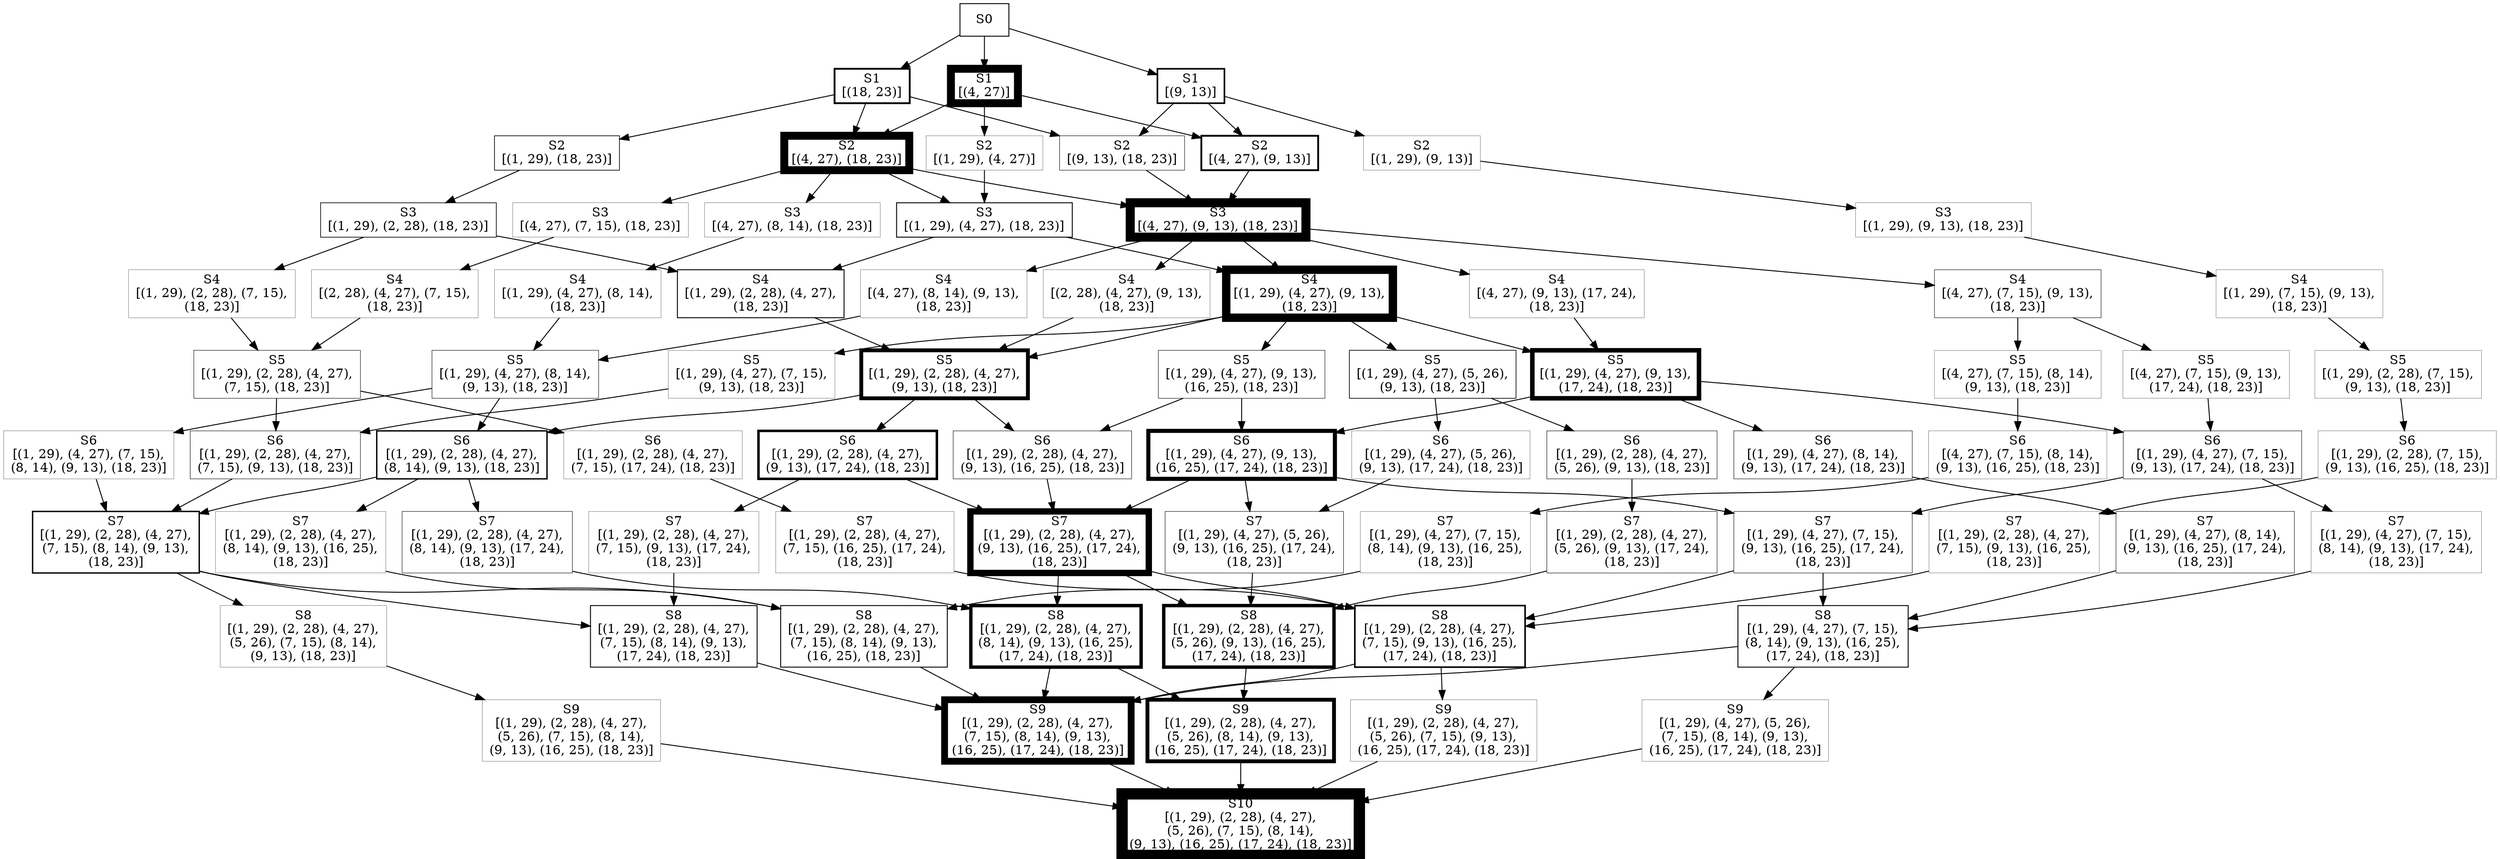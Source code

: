 digraph G {
node [shape=box];
"S0" -> "S1\n[(18, 23)]" [penwidth=1];
"S0" -> "S1\n[(4, 27)]" [penwidth=1];
"S0" -> "S1\n[(9, 13)]" [penwidth=1];
"S1\n[(18, 23)]" [penwidth=2.0];
"S1\n[(18, 23)]" -> "S2\n[(1, 29), (18, 23)]";
"S1\n[(18, 23)]" -> "S2\n[(9, 13), (18, 23)]";
"S1\n[(18, 23)]" -> "S2\n[(4, 27), (18, 23)]";
"S1\n[(4, 27)]" [penwidth=8.75];
"S1\n[(4, 27)]" -> "S2\n[(4, 27), (18, 23)]";
"S1\n[(4, 27)]" -> "S2\n[(4, 27), (9, 13)]";
"S1\n[(4, 27)]" -> "S2\n[(1, 29), (4, 27)]";
"S1\n[(9, 13)]" [penwidth=1.75];
"S1\n[(9, 13)]" -> "S2\n[(4, 27), (9, 13)]";
"S1\n[(9, 13)]" -> "S2\n[(1, 29), (9, 13)]";
"S1\n[(9, 13)]" -> "S2\n[(9, 13), (18, 23)]";
"S2\n[(9, 13), (18, 23)]" [penwidth=0.5];
"S2\n[(9, 13), (18, 23)]" -> "S3\n[(4, 27), (9, 13), (18, 23)]";
"S2\n[(4, 27), (18, 23)]" [penwidth=8.75];
"S2\n[(4, 27), (18, 23)]" -> "S3\n[(1, 29), (4, 27), (18, 23)]";
"S2\n[(4, 27), (18, 23)]" -> "S3\n[(4, 27), (9, 13), (18, 23)]";
"S2\n[(4, 27), (18, 23)]" -> "S3\n[(4, 27), (8, 14), (18, 23)]";
"S2\n[(4, 27), (18, 23)]" -> "S3\n[(4, 27), (7, 15), (18, 23)]";
"S2\n[(1, 29), (4, 27)]" [penwidth=0.25];
"S2\n[(1, 29), (4, 27)]" -> "S3\n[(1, 29), (4, 27), (18, 23)]";
"S2\n[(1, 29), (9, 13)]" [penwidth=0.25];
"S2\n[(1, 29), (9, 13)]" -> "S3\n[(1, 29), (9, 13), (18, 23)]";
"S2\n[(1, 29), (18, 23)]" [penwidth=0.75];
"S2\n[(1, 29), (18, 23)]" -> "S3\n[(1, 29), (2, 28), (18, 23)]";
"S2\n[(4, 27), (9, 13)]" [penwidth=2.0];
"S2\n[(4, 27), (9, 13)]" -> "S3\n[(4, 27), (9, 13), (18, 23)]";
"S3\n[(1, 29), (9, 13), (18, 23)]" [penwidth=0.25];
"S3\n[(1, 29), (9, 13), (18, 23)]" -> "S4\n[(1, 29), (7, 15), (9, 13),\n(18, 23)]";
"S3\n[(1, 29), (2, 28), (18, 23)]" [penwidth=0.75];
"S3\n[(1, 29), (2, 28), (18, 23)]" -> "S4\n[(1, 29), (2, 28), (7, 15),\n(18, 23)]";
"S3\n[(1, 29), (2, 28), (18, 23)]" -> "S4\n[(1, 29), (2, 28), (4, 27),\n(18, 23)]";
"S3\n[(4, 27), (7, 15), (18, 23)]" [penwidth=0.25];
"S3\n[(4, 27), (7, 15), (18, 23)]" -> "S4\n[(2, 28), (4, 27), (7, 15),\n(18, 23)]";
"S3\n[(1, 29), (4, 27), (18, 23)]" [penwidth=1.0];
"S3\n[(1, 29), (4, 27), (18, 23)]" -> "S4\n[(1, 29), (2, 28), (4, 27),\n(18, 23)]";
"S3\n[(1, 29), (4, 27), (18, 23)]" -> "S4\n[(1, 29), (4, 27), (9, 13),\n(18, 23)]";
"S3\n[(4, 27), (9, 13), (18, 23)]" [penwidth=10.0];
"S3\n[(4, 27), (9, 13), (18, 23)]" -> "S4\n[(1, 29), (4, 27), (9, 13),\n(18, 23)]";
"S3\n[(4, 27), (9, 13), (18, 23)]" -> "S4\n[(4, 27), (8, 14), (9, 13),\n(18, 23)]";
"S3\n[(4, 27), (9, 13), (18, 23)]" -> "S4\n[(2, 28), (4, 27), (9, 13),\n(18, 23)]";
"S3\n[(4, 27), (9, 13), (18, 23)]" -> "S4\n[(4, 27), (7, 15), (9, 13),\n(18, 23)]";
"S3\n[(4, 27), (9, 13), (18, 23)]" -> "S4\n[(4, 27), (9, 13), (17, 24),\n(18, 23)]";
"S3\n[(4, 27), (8, 14), (18, 23)]" [penwidth=0.25];
"S3\n[(4, 27), (8, 14), (18, 23)]" -> "S4\n[(1, 29), (4, 27), (8, 14),\n(18, 23)]";
"S4\n[(1, 29), (4, 27), (8, 14),\n(18, 23)]" [penwidth=0.25];
"S4\n[(1, 29), (4, 27), (8, 14),\n(18, 23)]" -> "S5\n[(1, 29), (4, 27), (8, 14),\n(9, 13), (18, 23)]";
"S4\n[(2, 28), (4, 27), (7, 15),\n(18, 23)]" [penwidth=0.25];
"S4\n[(2, 28), (4, 27), (7, 15),\n(18, 23)]" -> "S5\n[(1, 29), (2, 28), (4, 27),\n(7, 15), (18, 23)]";
"S4\n[(1, 29), (4, 27), (9, 13),\n(18, 23)]" [penwidth=9.25];
"S4\n[(1, 29), (4, 27), (9, 13),\n(18, 23)]" -> "S5\n[(1, 29), (2, 28), (4, 27),\n(9, 13), (18, 23)]";
"S4\n[(1, 29), (4, 27), (9, 13),\n(18, 23)]" -> "S5\n[(1, 29), (4, 27), (7, 15),\n(9, 13), (18, 23)]";
"S4\n[(1, 29), (4, 27), (9, 13),\n(18, 23)]" -> "S5\n[(1, 29), (4, 27), (9, 13),\n(16, 25), (18, 23)]";
"S4\n[(1, 29), (4, 27), (9, 13),\n(18, 23)]" -> "S5\n[(1, 29), (4, 27), (9, 13),\n(17, 24), (18, 23)]";
"S4\n[(1, 29), (4, 27), (9, 13),\n(18, 23)]" -> "S5\n[(1, 29), (4, 27), (5, 26),\n(9, 13), (18, 23)]";
"S4\n[(1, 29), (7, 15), (9, 13),\n(18, 23)]" [penwidth=0.25];
"S4\n[(1, 29), (7, 15), (9, 13),\n(18, 23)]" -> "S5\n[(1, 29), (2, 28), (7, 15),\n(9, 13), (18, 23)]";
"S4\n[(4, 27), (7, 15), (9, 13),\n(18, 23)]" [penwidth=0.5];
"S4\n[(4, 27), (7, 15), (9, 13),\n(18, 23)]" -> "S5\n[(4, 27), (7, 15), (8, 14),\n(9, 13), (18, 23)]";
"S4\n[(4, 27), (7, 15), (9, 13),\n(18, 23)]" -> "S5\n[(4, 27), (7, 15), (9, 13),\n(17, 24), (18, 23)]";
"S4\n[(2, 28), (4, 27), (9, 13),\n(18, 23)]" [penwidth=0.25];
"S4\n[(2, 28), (4, 27), (9, 13),\n(18, 23)]" -> "S5\n[(1, 29), (2, 28), (4, 27),\n(9, 13), (18, 23)]";
"S4\n[(1, 29), (2, 28), (4, 27),\n(18, 23)]" [penwidth=1.0];
"S4\n[(1, 29), (2, 28), (4, 27),\n(18, 23)]" -> "S5\n[(1, 29), (2, 28), (4, 27),\n(9, 13), (18, 23)]";
"S4\n[(1, 29), (2, 28), (7, 15),\n(18, 23)]" [penwidth=0.25];
"S4\n[(1, 29), (2, 28), (7, 15),\n(18, 23)]" -> "S5\n[(1, 29), (2, 28), (4, 27),\n(7, 15), (18, 23)]";
"S4\n[(4, 27), (9, 13), (17, 24),\n(18, 23)]" [penwidth=0.25];
"S4\n[(4, 27), (9, 13), (17, 24),\n(18, 23)]" -> "S5\n[(1, 29), (4, 27), (9, 13),\n(17, 24), (18, 23)]";
"S4\n[(4, 27), (8, 14), (9, 13),\n(18, 23)]" [penwidth=0.25];
"S4\n[(4, 27), (8, 14), (9, 13),\n(18, 23)]" -> "S5\n[(1, 29), (4, 27), (8, 14),\n(9, 13), (18, 23)]";
"S5\n[(4, 27), (7, 15), (9, 13),\n(17, 24), (18, 23)]" [penwidth=0.25];
"S5\n[(4, 27), (7, 15), (9, 13),\n(17, 24), (18, 23)]" -> "S6\n[(1, 29), (4, 27), (7, 15),\n(9, 13), (17, 24), (18, 23)]";
"S5\n[(1, 29), (2, 28), (7, 15),\n(9, 13), (18, 23)]" [penwidth=0.25];
"S5\n[(1, 29), (2, 28), (7, 15),\n(9, 13), (18, 23)]" -> "S6\n[(1, 29), (2, 28), (7, 15),\n(9, 13), (16, 25), (18, 23)]";
"S5\n[(1, 29), (2, 28), (4, 27),\n(9, 13), (18, 23)]" [penwidth=4.25];
"S5\n[(1, 29), (2, 28), (4, 27),\n(9, 13), (18, 23)]" -> "S6\n[(1, 29), (2, 28), (4, 27),\n(8, 14), (9, 13), (18, 23)]";
"S5\n[(1, 29), (2, 28), (4, 27),\n(9, 13), (18, 23)]" -> "S6\n[(1, 29), (2, 28), (4, 27),\n(9, 13), (17, 24), (18, 23)]";
"S5\n[(1, 29), (2, 28), (4, 27),\n(9, 13), (18, 23)]" -> "S6\n[(1, 29), (2, 28), (4, 27),\n(9, 13), (16, 25), (18, 23)]";
"S5\n[(1, 29), (4, 27), (9, 13),\n(16, 25), (18, 23)]" [penwidth=0.5];
"S5\n[(1, 29), (4, 27), (9, 13),\n(16, 25), (18, 23)]" -> "S6\n[(1, 29), (2, 28), (4, 27),\n(9, 13), (16, 25), (18, 23)]";
"S5\n[(1, 29), (4, 27), (9, 13),\n(16, 25), (18, 23)]" -> "S6\n[(1, 29), (4, 27), (9, 13),\n(16, 25), (17, 24), (18, 23)]";
"S5\n[(1, 29), (4, 27), (9, 13),\n(17, 24), (18, 23)]" [penwidth=5.0];
"S5\n[(1, 29), (4, 27), (9, 13),\n(17, 24), (18, 23)]" -> "S6\n[(1, 29), (4, 27), (7, 15),\n(9, 13), (17, 24), (18, 23)]";
"S5\n[(1, 29), (4, 27), (9, 13),\n(17, 24), (18, 23)]" -> "S6\n[(1, 29), (4, 27), (9, 13),\n(16, 25), (17, 24), (18, 23)]";
"S5\n[(1, 29), (4, 27), (9, 13),\n(17, 24), (18, 23)]" -> "S6\n[(1, 29), (4, 27), (8, 14),\n(9, 13), (17, 24), (18, 23)]";
"S5\n[(1, 29), (4, 27), (7, 15),\n(9, 13), (18, 23)]" [penwidth=0.25];
"S5\n[(1, 29), (4, 27), (7, 15),\n(9, 13), (18, 23)]" -> "S6\n[(1, 29), (2, 28), (4, 27),\n(7, 15), (9, 13), (18, 23)]";
"S5\n[(1, 29), (4, 27), (8, 14),\n(9, 13), (18, 23)]" [penwidth=0.5];
"S5\n[(1, 29), (4, 27), (8, 14),\n(9, 13), (18, 23)]" -> "S6\n[(1, 29), (2, 28), (4, 27),\n(8, 14), (9, 13), (18, 23)]";
"S5\n[(1, 29), (4, 27), (8, 14),\n(9, 13), (18, 23)]" -> "S6\n[(1, 29), (4, 27), (7, 15),\n(8, 14), (9, 13), (18, 23)]";
"S5\n[(1, 29), (2, 28), (4, 27),\n(7, 15), (18, 23)]" [penwidth=0.5];
"S5\n[(1, 29), (2, 28), (4, 27),\n(7, 15), (18, 23)]" -> "S6\n[(1, 29), (2, 28), (4, 27),\n(7, 15), (9, 13), (18, 23)]";
"S5\n[(1, 29), (2, 28), (4, 27),\n(7, 15), (18, 23)]" -> "S6\n[(1, 29), (2, 28), (4, 27),\n(7, 15), (17, 24), (18, 23)]";
"S5\n[(1, 29), (4, 27), (5, 26),\n(9, 13), (18, 23)]" [penwidth=0.75];
"S5\n[(1, 29), (4, 27), (5, 26),\n(9, 13), (18, 23)]" -> "S6\n[(1, 29), (2, 28), (4, 27),\n(5, 26), (9, 13), (18, 23)]";
"S5\n[(1, 29), (4, 27), (5, 26),\n(9, 13), (18, 23)]" -> "S6\n[(1, 29), (4, 27), (5, 26),\n(9, 13), (17, 24), (18, 23)]";
"S5\n[(4, 27), (7, 15), (8, 14),\n(9, 13), (18, 23)]" [penwidth=0.25];
"S5\n[(4, 27), (7, 15), (8, 14),\n(9, 13), (18, 23)]" -> "S6\n[(4, 27), (7, 15), (8, 14),\n(9, 13), (16, 25), (18, 23)]";
"S6\n[(1, 29), (2, 28), (4, 27),\n(9, 13), (16, 25), (18, 23)]" [penwidth=0.5];
"S6\n[(1, 29), (2, 28), (4, 27),\n(9, 13), (16, 25), (18, 23)]" -> "S7\n[(1, 29), (2, 28), (4, 27),\n(9, 13), (16, 25), (17, 24),\n(18, 23)]";
"S6\n[(1, 29), (2, 28), (4, 27),\n(7, 15), (9, 13), (18, 23)]" [penwidth=0.5];
"S6\n[(1, 29), (2, 28), (4, 27),\n(7, 15), (9, 13), (18, 23)]" -> "S7\n[(1, 29), (2, 28), (4, 27),\n(7, 15), (8, 14), (9, 13),\n(18, 23)]";
"S6\n[(1, 29), (4, 27), (7, 15),\n(9, 13), (17, 24), (18, 23)]" [penwidth=0.5];
"S6\n[(1, 29), (4, 27), (7, 15),\n(9, 13), (17, 24), (18, 23)]" -> "S7\n[(1, 29), (4, 27), (7, 15),\n(8, 14), (9, 13), (17, 24),\n(18, 23)]";
"S6\n[(1, 29), (4, 27), (7, 15),\n(9, 13), (17, 24), (18, 23)]" -> "S7\n[(1, 29), (4, 27), (7, 15),\n(9, 13), (16, 25), (17, 24),\n(18, 23)]";
"S6\n[(1, 29), (4, 27), (7, 15),\n(8, 14), (9, 13), (18, 23)]" [penwidth=0.25];
"S6\n[(1, 29), (4, 27), (7, 15),\n(8, 14), (9, 13), (18, 23)]" -> "S7\n[(1, 29), (2, 28), (4, 27),\n(7, 15), (8, 14), (9, 13),\n(18, 23)]";
"S6\n[(4, 27), (7, 15), (8, 14),\n(9, 13), (16, 25), (18, 23)]" [penwidth=0.25];
"S6\n[(4, 27), (7, 15), (8, 14),\n(9, 13), (16, 25), (18, 23)]" -> "S7\n[(1, 29), (4, 27), (7, 15),\n(8, 14), (9, 13), (16, 25),\n(18, 23)]";
"S6\n[(1, 29), (4, 27), (5, 26),\n(9, 13), (17, 24), (18, 23)]" [penwidth=0.25];
"S6\n[(1, 29), (4, 27), (5, 26),\n(9, 13), (17, 24), (18, 23)]" -> "S7\n[(1, 29), (4, 27), (5, 26),\n(9, 13), (16, 25), (17, 24),\n(18, 23)]";
"S6\n[(1, 29), (2, 28), (4, 27),\n(8, 14), (9, 13), (18, 23)]" [penwidth=1.5];
"S6\n[(1, 29), (2, 28), (4, 27),\n(8, 14), (9, 13), (18, 23)]" -> "S7\n[(1, 29), (2, 28), (4, 27),\n(8, 14), (9, 13), (16, 25),\n(18, 23)]";
"S6\n[(1, 29), (2, 28), (4, 27),\n(8, 14), (9, 13), (18, 23)]" -> "S7\n[(1, 29), (2, 28), (4, 27),\n(8, 14), (9, 13), (17, 24),\n(18, 23)]";
"S6\n[(1, 29), (2, 28), (4, 27),\n(8, 14), (9, 13), (18, 23)]" -> "S7\n[(1, 29), (2, 28), (4, 27),\n(7, 15), (8, 14), (9, 13),\n(18, 23)]";
"S6\n[(1, 29), (4, 27), (9, 13),\n(16, 25), (17, 24), (18, 23)]" [penwidth=4.5];
"S6\n[(1, 29), (4, 27), (9, 13),\n(16, 25), (17, 24), (18, 23)]" -> "S7\n[(1, 29), (2, 28), (4, 27),\n(9, 13), (16, 25), (17, 24),\n(18, 23)]";
"S6\n[(1, 29), (4, 27), (9, 13),\n(16, 25), (17, 24), (18, 23)]" -> "S7\n[(1, 29), (4, 27), (5, 26),\n(9, 13), (16, 25), (17, 24),\n(18, 23)]";
"S6\n[(1, 29), (4, 27), (9, 13),\n(16, 25), (17, 24), (18, 23)]" -> "S7\n[(1, 29), (4, 27), (7, 15),\n(9, 13), (16, 25), (17, 24),\n(18, 23)]";
"S6\n[(1, 29), (2, 28), (4, 27),\n(7, 15), (17, 24), (18, 23)]" [penwidth=0.25];
"S6\n[(1, 29), (2, 28), (4, 27),\n(7, 15), (17, 24), (18, 23)]" -> "S7\n[(1, 29), (2, 28), (4, 27),\n(7, 15), (16, 25), (17, 24),\n(18, 23)]";
"S6\n[(1, 29), (2, 28), (7, 15),\n(9, 13), (16, 25), (18, 23)]" [penwidth=0.25];
"S6\n[(1, 29), (2, 28), (7, 15),\n(9, 13), (16, 25), (18, 23)]" -> "S7\n[(1, 29), (2, 28), (4, 27),\n(7, 15), (9, 13), (16, 25),\n(18, 23)]";
"S6\n[(1, 29), (2, 28), (4, 27),\n(5, 26), (9, 13), (18, 23)]" [penwidth=0.5];
"S6\n[(1, 29), (2, 28), (4, 27),\n(5, 26), (9, 13), (18, 23)]" -> "S7\n[(1, 29), (2, 28), (4, 27),\n(5, 26), (9, 13), (17, 24),\n(18, 23)]";
"S6\n[(1, 29), (4, 27), (8, 14),\n(9, 13), (17, 24), (18, 23)]" [penwidth=0.5];
"S6\n[(1, 29), (4, 27), (8, 14),\n(9, 13), (17, 24), (18, 23)]" -> "S7\n[(1, 29), (4, 27), (8, 14),\n(9, 13), (16, 25), (17, 24),\n(18, 23)]";
"S6\n[(1, 29), (2, 28), (4, 27),\n(9, 13), (17, 24), (18, 23)]" [penwidth=2.75];
"S6\n[(1, 29), (2, 28), (4, 27),\n(9, 13), (17, 24), (18, 23)]" -> "S7\n[(1, 29), (2, 28), (4, 27),\n(9, 13), (16, 25), (17, 24),\n(18, 23)]";
"S6\n[(1, 29), (2, 28), (4, 27),\n(9, 13), (17, 24), (18, 23)]" -> "S7\n[(1, 29), (2, 28), (4, 27),\n(7, 15), (9, 13), (17, 24),\n(18, 23)]";
"S7\n[(1, 29), (2, 28), (4, 27),\n(8, 14), (9, 13), (17, 24),\n(18, 23)]" [penwidth=0.5];
"S7\n[(1, 29), (2, 28), (4, 27),\n(8, 14), (9, 13), (17, 24),\n(18, 23)]" -> "S8\n[(1, 29), (2, 28), (4, 27),\n(8, 14), (9, 13), (16, 25),\n(17, 24), (18, 23)]";
"S7\n[(1, 29), (2, 28), (4, 27),\n(7, 15), (9, 13), (16, 25),\n(18, 23)]" [penwidth=0.25];
"S7\n[(1, 29), (2, 28), (4, 27),\n(7, 15), (9, 13), (16, 25),\n(18, 23)]" -> "S8\n[(1, 29), (2, 28), (4, 27),\n(7, 15), (9, 13), (16, 25),\n(17, 24), (18, 23)]";
"S7\n[(1, 29), (2, 28), (4, 27),\n(7, 15), (16, 25), (17, 24),\n(18, 23)]" [penwidth=0.25];
"S7\n[(1, 29), (2, 28), (4, 27),\n(7, 15), (16, 25), (17, 24),\n(18, 23)]" -> "S8\n[(1, 29), (2, 28), (4, 27),\n(7, 15), (9, 13), (16, 25),\n(17, 24), (18, 23)]";
"S7\n[(1, 29), (4, 27), (7, 15),\n(8, 14), (9, 13), (17, 24),\n(18, 23)]" [penwidth=0.25];
"S7\n[(1, 29), (4, 27), (7, 15),\n(8, 14), (9, 13), (17, 24),\n(18, 23)]" -> "S8\n[(1, 29), (4, 27), (7, 15),\n(8, 14), (9, 13), (16, 25),\n(17, 24), (18, 23)]";
"S7\n[(1, 29), (2, 28), (4, 27),\n(9, 13), (16, 25), (17, 24),\n(18, 23)]" [penwidth=7.0];
"S7\n[(1, 29), (2, 28), (4, 27),\n(9, 13), (16, 25), (17, 24),\n(18, 23)]" -> "S8\n[(1, 29), (2, 28), (4, 27),\n(7, 15), (9, 13), (16, 25),\n(17, 24), (18, 23)]";
"S7\n[(1, 29), (2, 28), (4, 27),\n(9, 13), (16, 25), (17, 24),\n(18, 23)]" -> "S8\n[(1, 29), (2, 28), (4, 27),\n(8, 14), (9, 13), (16, 25),\n(17, 24), (18, 23)]";
"S7\n[(1, 29), (2, 28), (4, 27),\n(9, 13), (16, 25), (17, 24),\n(18, 23)]" -> "S8\n[(1, 29), (2, 28), (4, 27),\n(5, 26), (9, 13), (16, 25),\n(17, 24), (18, 23)]";
"S7\n[(1, 29), (4, 27), (7, 15),\n(8, 14), (9, 13), (16, 25),\n(18, 23)]" [penwidth=0.25];
"S7\n[(1, 29), (4, 27), (7, 15),\n(8, 14), (9, 13), (16, 25),\n(18, 23)]" -> "S8\n[(1, 29), (2, 28), (4, 27),\n(7, 15), (8, 14), (9, 13),\n(16, 25), (18, 23)]";
"S7\n[(1, 29), (4, 27), (8, 14),\n(9, 13), (16, 25), (17, 24),\n(18, 23)]" [penwidth=0.5];
"S7\n[(1, 29), (4, 27), (8, 14),\n(9, 13), (16, 25), (17, 24),\n(18, 23)]" -> "S8\n[(1, 29), (4, 27), (7, 15),\n(8, 14), (9, 13), (16, 25),\n(17, 24), (18, 23)]";
"S7\n[(1, 29), (2, 28), (4, 27),\n(7, 15), (9, 13), (17, 24),\n(18, 23)]" [penwidth=0.25];
"S7\n[(1, 29), (2, 28), (4, 27),\n(7, 15), (9, 13), (17, 24),\n(18, 23)]" -> "S8\n[(1, 29), (2, 28), (4, 27),\n(7, 15), (8, 14), (9, 13),\n(17, 24), (18, 23)]";
"S7\n[(1, 29), (2, 28), (4, 27),\n(7, 15), (8, 14), (9, 13),\n(18, 23)]" [penwidth=1.5];
"S7\n[(1, 29), (2, 28), (4, 27),\n(7, 15), (8, 14), (9, 13),\n(18, 23)]" -> "S8\n[(1, 29), (2, 28), (4, 27),\n(7, 15), (8, 14), (9, 13),\n(16, 25), (18, 23)]";
"S7\n[(1, 29), (2, 28), (4, 27),\n(7, 15), (8, 14), (9, 13),\n(18, 23)]" -> "S8\n[(1, 29), (2, 28), (4, 27),\n(7, 15), (8, 14), (9, 13),\n(17, 24), (18, 23)]";
"S7\n[(1, 29), (2, 28), (4, 27),\n(7, 15), (8, 14), (9, 13),\n(18, 23)]" -> "S8\n[(1, 29), (2, 28), (4, 27),\n(5, 26), (7, 15), (8, 14),\n(9, 13), (18, 23)]";
"S7\n[(1, 29), (2, 28), (4, 27),\n(5, 26), (9, 13), (17, 24),\n(18, 23)]" [penwidth=0.5];
"S7\n[(1, 29), (2, 28), (4, 27),\n(5, 26), (9, 13), (17, 24),\n(18, 23)]" -> "S8\n[(1, 29), (2, 28), (4, 27),\n(5, 26), (9, 13), (16, 25),\n(17, 24), (18, 23)]";
"S7\n[(1, 29), (4, 27), (7, 15),\n(9, 13), (16, 25), (17, 24),\n(18, 23)]" [penwidth=0.5];
"S7\n[(1, 29), (4, 27), (7, 15),\n(9, 13), (16, 25), (17, 24),\n(18, 23)]" -> "S8\n[(1, 29), (4, 27), (7, 15),\n(8, 14), (9, 13), (16, 25),\n(17, 24), (18, 23)]";
"S7\n[(1, 29), (4, 27), (7, 15),\n(9, 13), (16, 25), (17, 24),\n(18, 23)]" -> "S8\n[(1, 29), (2, 28), (4, 27),\n(7, 15), (9, 13), (16, 25),\n(17, 24), (18, 23)]";
"S7\n[(1, 29), (4, 27), (5, 26),\n(9, 13), (16, 25), (17, 24),\n(18, 23)]" [penwidth=0.5];
"S7\n[(1, 29), (4, 27), (5, 26),\n(9, 13), (16, 25), (17, 24),\n(18, 23)]" -> "S8\n[(1, 29), (2, 28), (4, 27),\n(5, 26), (9, 13), (16, 25),\n(17, 24), (18, 23)]";
"S7\n[(1, 29), (2, 28), (4, 27),\n(8, 14), (9, 13), (16, 25),\n(18, 23)]" [penwidth=0.25];
"S7\n[(1, 29), (2, 28), (4, 27),\n(8, 14), (9, 13), (16, 25),\n(18, 23)]" -> "S8\n[(1, 29), (2, 28), (4, 27),\n(7, 15), (8, 14), (9, 13),\n(16, 25), (18, 23)]";
"S8\n[(1, 29), (2, 28), (4, 27),\n(7, 15), (8, 14), (9, 13),\n(16, 25), (18, 23)]" [penwidth=1.0];
"S8\n[(1, 29), (2, 28), (4, 27),\n(7, 15), (8, 14), (9, 13),\n(16, 25), (18, 23)]" -> "S9\n[(1, 29), (2, 28), (4, 27),\n(7, 15), (8, 14), (9, 13),\n(16, 25), (17, 24), (18, 23)]";
"S8\n[(1, 29), (2, 28), (4, 27),\n(8, 14), (9, 13), (16, 25),\n(17, 24), (18, 23)]" [penwidth=3.75];
"S8\n[(1, 29), (2, 28), (4, 27),\n(8, 14), (9, 13), (16, 25),\n(17, 24), (18, 23)]" -> "S9\n[(1, 29), (2, 28), (4, 27),\n(7, 15), (8, 14), (9, 13),\n(16, 25), (17, 24), (18, 23)]";
"S8\n[(1, 29), (2, 28), (4, 27),\n(8, 14), (9, 13), (16, 25),\n(17, 24), (18, 23)]" -> "S9\n[(1, 29), (2, 28), (4, 27),\n(5, 26), (8, 14), (9, 13),\n(16, 25), (17, 24), (18, 23)]";
"S8\n[(1, 29), (2, 28), (4, 27),\n(5, 26), (7, 15), (8, 14),\n(9, 13), (18, 23)]" [penwidth=0.25];
"S8\n[(1, 29), (2, 28), (4, 27),\n(5, 26), (7, 15), (8, 14),\n(9, 13), (18, 23)]" -> "S9\n[(1, 29), (2, 28), (4, 27),\n(5, 26), (7, 15), (8, 14),\n(9, 13), (16, 25), (18, 23)]";
"S8\n[(1, 29), (2, 28), (4, 27),\n(7, 15), (8, 14), (9, 13),\n(17, 24), (18, 23)]" [penwidth=1.0];
"S8\n[(1, 29), (2, 28), (4, 27),\n(7, 15), (8, 14), (9, 13),\n(17, 24), (18, 23)]" -> "S9\n[(1, 29), (2, 28), (4, 27),\n(7, 15), (8, 14), (9, 13),\n(16, 25), (17, 24), (18, 23)]";
"S8\n[(1, 29), (2, 28), (4, 27),\n(5, 26), (9, 13), (16, 25),\n(17, 24), (18, 23)]" [penwidth=3.75];
"S8\n[(1, 29), (2, 28), (4, 27),\n(5, 26), (9, 13), (16, 25),\n(17, 24), (18, 23)]" -> "S9\n[(1, 29), (2, 28), (4, 27),\n(5, 26), (8, 14), (9, 13),\n(16, 25), (17, 24), (18, 23)]";
"S8\n[(1, 29), (4, 27), (7, 15),\n(8, 14), (9, 13), (16, 25),\n(17, 24), (18, 23)]" [penwidth=1.0];
"S8\n[(1, 29), (4, 27), (7, 15),\n(8, 14), (9, 13), (16, 25),\n(17, 24), (18, 23)]" -> "S9\n[(1, 29), (2, 28), (4, 27),\n(7, 15), (8, 14), (9, 13),\n(16, 25), (17, 24), (18, 23)]";
"S8\n[(1, 29), (4, 27), (7, 15),\n(8, 14), (9, 13), (16, 25),\n(17, 24), (18, 23)]" -> "S9\n[(1, 29), (4, 27), (5, 26),\n(7, 15), (8, 14), (9, 13),\n(16, 25), (17, 24), (18, 23)]";
"S8\n[(1, 29), (2, 28), (4, 27),\n(7, 15), (9, 13), (16, 25),\n(17, 24), (18, 23)]" [penwidth=1.75];
"S8\n[(1, 29), (2, 28), (4, 27),\n(7, 15), (9, 13), (16, 25),\n(17, 24), (18, 23)]" -> "S9\n[(1, 29), (2, 28), (4, 27),\n(7, 15), (8, 14), (9, 13),\n(16, 25), (17, 24), (18, 23)]";
"S8\n[(1, 29), (2, 28), (4, 27),\n(7, 15), (9, 13), (16, 25),\n(17, 24), (18, 23)]" -> "S9\n[(1, 29), (2, 28), (4, 27),\n(5, 26), (7, 15), (9, 13),\n(16, 25), (17, 24), (18, 23)]";
"S9\n[(1, 29), (2, 28), (4, 27),\n(5, 26), (7, 15), (8, 14),\n(9, 13), (16, 25), (18, 23)]" [penwidth=0.25];
"S9\n[(1, 29), (2, 28), (4, 27),\n(5, 26), (7, 15), (8, 14),\n(9, 13), (16, 25), (18, 23)]" -> "S10\n[(1, 29), (2, 28), (4, 27),\n(5, 26), (7, 15), (8, 14),\n(9, 13), (16, 25), (17, 24), (18, 23)]";
"S9\n[(1, 29), (2, 28), (4, 27),\n(5, 26), (7, 15), (9, 13),\n(16, 25), (17, 24), (18, 23)]" [penwidth=0.25];
"S9\n[(1, 29), (2, 28), (4, 27),\n(5, 26), (7, 15), (9, 13),\n(16, 25), (17, 24), (18, 23)]" -> "S10\n[(1, 29), (2, 28), (4, 27),\n(5, 26), (7, 15), (8, 14),\n(9, 13), (16, 25), (17, 24), (18, 23)]";
"S9\n[(1, 29), (4, 27), (5, 26),\n(7, 15), (8, 14), (9, 13),\n(16, 25), (17, 24), (18, 23)]" [penwidth=0.25];
"S9\n[(1, 29), (4, 27), (5, 26),\n(7, 15), (8, 14), (9, 13),\n(16, 25), (17, 24), (18, 23)]" -> "S10\n[(1, 29), (2, 28), (4, 27),\n(5, 26), (7, 15), (8, 14),\n(9, 13), (16, 25), (17, 24), (18, 23)]";
"S9\n[(1, 29), (2, 28), (4, 27),\n(5, 26), (8, 14), (9, 13),\n(16, 25), (17, 24), (18, 23)]" [penwidth=4.25];
"S9\n[(1, 29), (2, 28), (4, 27),\n(5, 26), (8, 14), (9, 13),\n(16, 25), (17, 24), (18, 23)]" -> "S10\n[(1, 29), (2, 28), (4, 27),\n(5, 26), (7, 15), (8, 14),\n(9, 13), (16, 25), (17, 24), (18, 23)]";
"S9\n[(1, 29), (2, 28), (4, 27),\n(7, 15), (8, 14), (9, 13),\n(16, 25), (17, 24), (18, 23)]" [penwidth=7.5];
"S9\n[(1, 29), (2, 28), (4, 27),\n(7, 15), (8, 14), (9, 13),\n(16, 25), (17, 24), (18, 23)]" -> "S10\n[(1, 29), (2, 28), (4, 27),\n(5, 26), (7, 15), (8, 14),\n(9, 13), (16, 25), (17, 24), (18, 23)]";
"S10\n[(1, 29), (2, 28), (4, 27),\n(5, 26), (7, 15), (8, 14),\n(9, 13), (16, 25), (17, 24), (18, 23)]" [penwidth=12.5];
}
